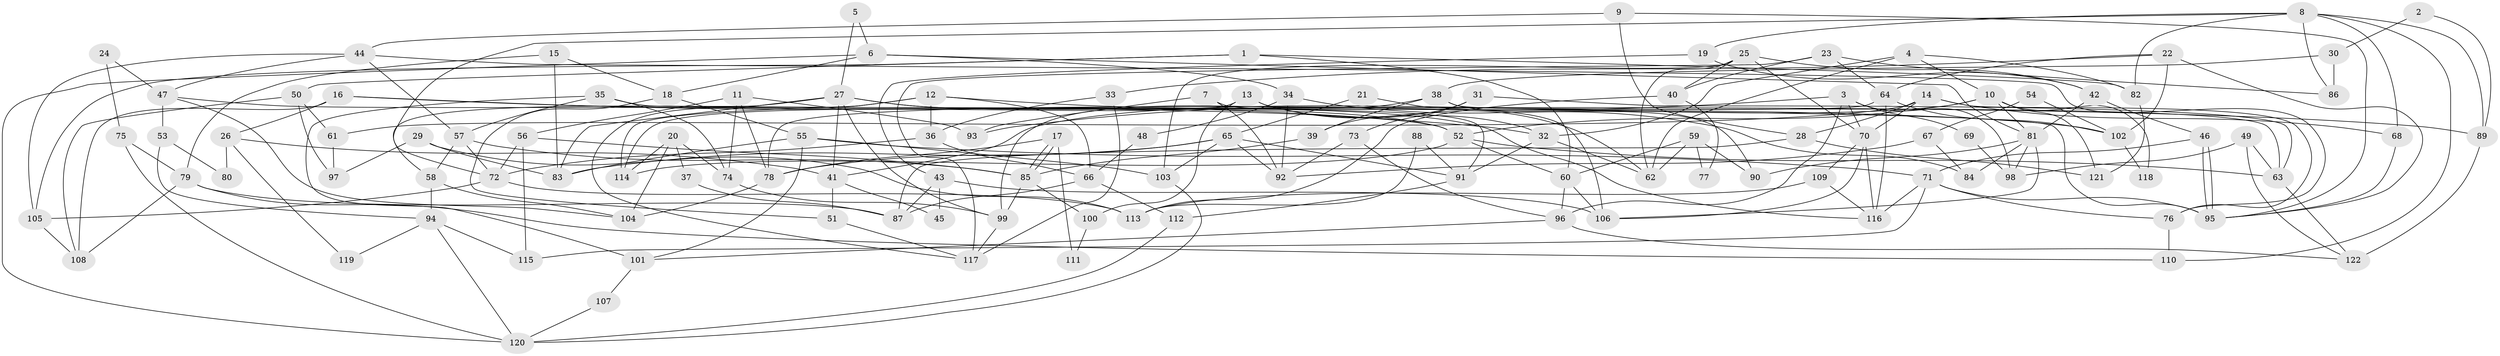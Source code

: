 // coarse degree distribution, {5: 0.1891891891891892, 6: 0.24324324324324326, 3: 0.12162162162162163, 4: 0.16216216216216217, 7: 0.0945945945945946, 2: 0.0945945945945946, 11: 0.013513513513513514, 9: 0.02702702702702703, 8: 0.04054054054054054, 1: 0.013513513513513514}
// Generated by graph-tools (version 1.1) at 2025/37/03/04/25 23:37:07]
// undirected, 122 vertices, 244 edges
graph export_dot {
  node [color=gray90,style=filled];
  1;
  2;
  3;
  4;
  5;
  6;
  7;
  8;
  9;
  10;
  11;
  12;
  13;
  14;
  15;
  16;
  17;
  18;
  19;
  20;
  21;
  22;
  23;
  24;
  25;
  26;
  27;
  28;
  29;
  30;
  31;
  32;
  33;
  34;
  35;
  36;
  37;
  38;
  39;
  40;
  41;
  42;
  43;
  44;
  45;
  46;
  47;
  48;
  49;
  50;
  51;
  52;
  53;
  54;
  55;
  56;
  57;
  58;
  59;
  60;
  61;
  62;
  63;
  64;
  65;
  66;
  67;
  68;
  69;
  70;
  71;
  72;
  73;
  74;
  75;
  76;
  77;
  78;
  79;
  80;
  81;
  82;
  83;
  84;
  85;
  86;
  87;
  88;
  89;
  90;
  91;
  92;
  93;
  94;
  95;
  96;
  97;
  98;
  99;
  100;
  101;
  102;
  103;
  104;
  105;
  106;
  107;
  108;
  109;
  110;
  111;
  112;
  113;
  114;
  115;
  116;
  117;
  118;
  119;
  120;
  121;
  122;
  1 -- 60;
  1 -- 105;
  1 -- 50;
  1 -- 82;
  2 -- 89;
  2 -- 30;
  3 -- 98;
  3 -- 70;
  3 -- 69;
  3 -- 93;
  3 -- 96;
  4 -- 10;
  4 -- 62;
  4 -- 32;
  4 -- 82;
  5 -- 6;
  5 -- 27;
  6 -- 81;
  6 -- 120;
  6 -- 18;
  6 -- 34;
  7 -- 91;
  7 -- 93;
  7 -- 92;
  8 -- 82;
  8 -- 19;
  8 -- 68;
  8 -- 72;
  8 -- 86;
  8 -- 89;
  8 -- 110;
  9 -- 44;
  9 -- 95;
  9 -- 28;
  10 -- 121;
  10 -- 52;
  10 -- 41;
  10 -- 81;
  10 -- 118;
  11 -- 78;
  11 -- 74;
  11 -- 56;
  11 -- 93;
  12 -- 117;
  12 -- 66;
  12 -- 36;
  12 -- 102;
  12 -- 114;
  13 -- 114;
  13 -- 32;
  13 -- 62;
  13 -- 100;
  14 -- 28;
  14 -- 70;
  14 -- 61;
  14 -- 68;
  14 -- 76;
  15 -- 79;
  15 -- 18;
  15 -- 83;
  16 -- 32;
  16 -- 108;
  16 -- 26;
  16 -- 89;
  17 -- 85;
  17 -- 85;
  17 -- 78;
  17 -- 111;
  18 -- 51;
  18 -- 55;
  19 -- 42;
  19 -- 43;
  20 -- 74;
  20 -- 104;
  20 -- 37;
  20 -- 114;
  21 -- 106;
  21 -- 65;
  22 -- 95;
  22 -- 102;
  22 -- 33;
  22 -- 64;
  23 -- 117;
  23 -- 64;
  23 -- 40;
  23 -- 86;
  24 -- 75;
  24 -- 47;
  25 -- 40;
  25 -- 70;
  25 -- 42;
  25 -- 62;
  25 -- 103;
  26 -- 41;
  26 -- 80;
  26 -- 119;
  27 -- 83;
  27 -- 52;
  27 -- 41;
  27 -- 58;
  27 -- 99;
  27 -- 116;
  28 -- 87;
  28 -- 121;
  29 -- 113;
  29 -- 83;
  29 -- 97;
  30 -- 86;
  30 -- 38;
  31 -- 63;
  31 -- 73;
  31 -- 39;
  32 -- 62;
  32 -- 91;
  33 -- 36;
  33 -- 117;
  34 -- 92;
  34 -- 48;
  34 -- 84;
  35 -- 57;
  35 -- 95;
  35 -- 74;
  35 -- 101;
  36 -- 72;
  36 -- 66;
  37 -- 87;
  38 -- 99;
  38 -- 63;
  38 -- 39;
  38 -- 90;
  39 -- 85;
  40 -- 113;
  40 -- 77;
  41 -- 45;
  41 -- 51;
  42 -- 46;
  42 -- 81;
  43 -- 106;
  43 -- 87;
  43 -- 45;
  44 -- 76;
  44 -- 57;
  44 -- 47;
  44 -- 105;
  46 -- 95;
  46 -- 95;
  46 -- 71;
  47 -- 52;
  47 -- 53;
  47 -- 104;
  48 -- 66;
  49 -- 63;
  49 -- 122;
  49 -- 98;
  50 -- 61;
  50 -- 97;
  50 -- 108;
  51 -- 117;
  52 -- 114;
  52 -- 60;
  52 -- 63;
  53 -- 94;
  53 -- 80;
  54 -- 102;
  54 -- 67;
  55 -- 71;
  55 -- 83;
  55 -- 101;
  55 -- 103;
  56 -- 85;
  56 -- 72;
  56 -- 115;
  57 -- 85;
  57 -- 72;
  57 -- 58;
  58 -- 94;
  58 -- 104;
  59 -- 90;
  59 -- 62;
  59 -- 60;
  59 -- 77;
  60 -- 96;
  60 -- 106;
  61 -- 97;
  63 -- 122;
  64 -- 78;
  64 -- 102;
  64 -- 116;
  65 -- 103;
  65 -- 83;
  65 -- 78;
  65 -- 91;
  65 -- 92;
  66 -- 112;
  66 -- 87;
  67 -- 84;
  67 -- 92;
  68 -- 95;
  69 -- 98;
  70 -- 106;
  70 -- 116;
  70 -- 109;
  71 -- 95;
  71 -- 116;
  71 -- 76;
  71 -- 115;
  72 -- 105;
  72 -- 113;
  73 -- 96;
  73 -- 92;
  74 -- 99;
  75 -- 79;
  75 -- 120;
  76 -- 110;
  78 -- 104;
  79 -- 110;
  79 -- 108;
  79 -- 87;
  81 -- 84;
  81 -- 90;
  81 -- 98;
  81 -- 106;
  82 -- 121;
  85 -- 99;
  85 -- 100;
  88 -- 91;
  88 -- 113;
  89 -- 122;
  91 -- 112;
  94 -- 115;
  94 -- 119;
  94 -- 120;
  96 -- 101;
  96 -- 122;
  99 -- 117;
  100 -- 111;
  101 -- 107;
  102 -- 118;
  103 -- 120;
  105 -- 108;
  107 -- 120;
  109 -- 116;
  109 -- 113;
  112 -- 120;
}
